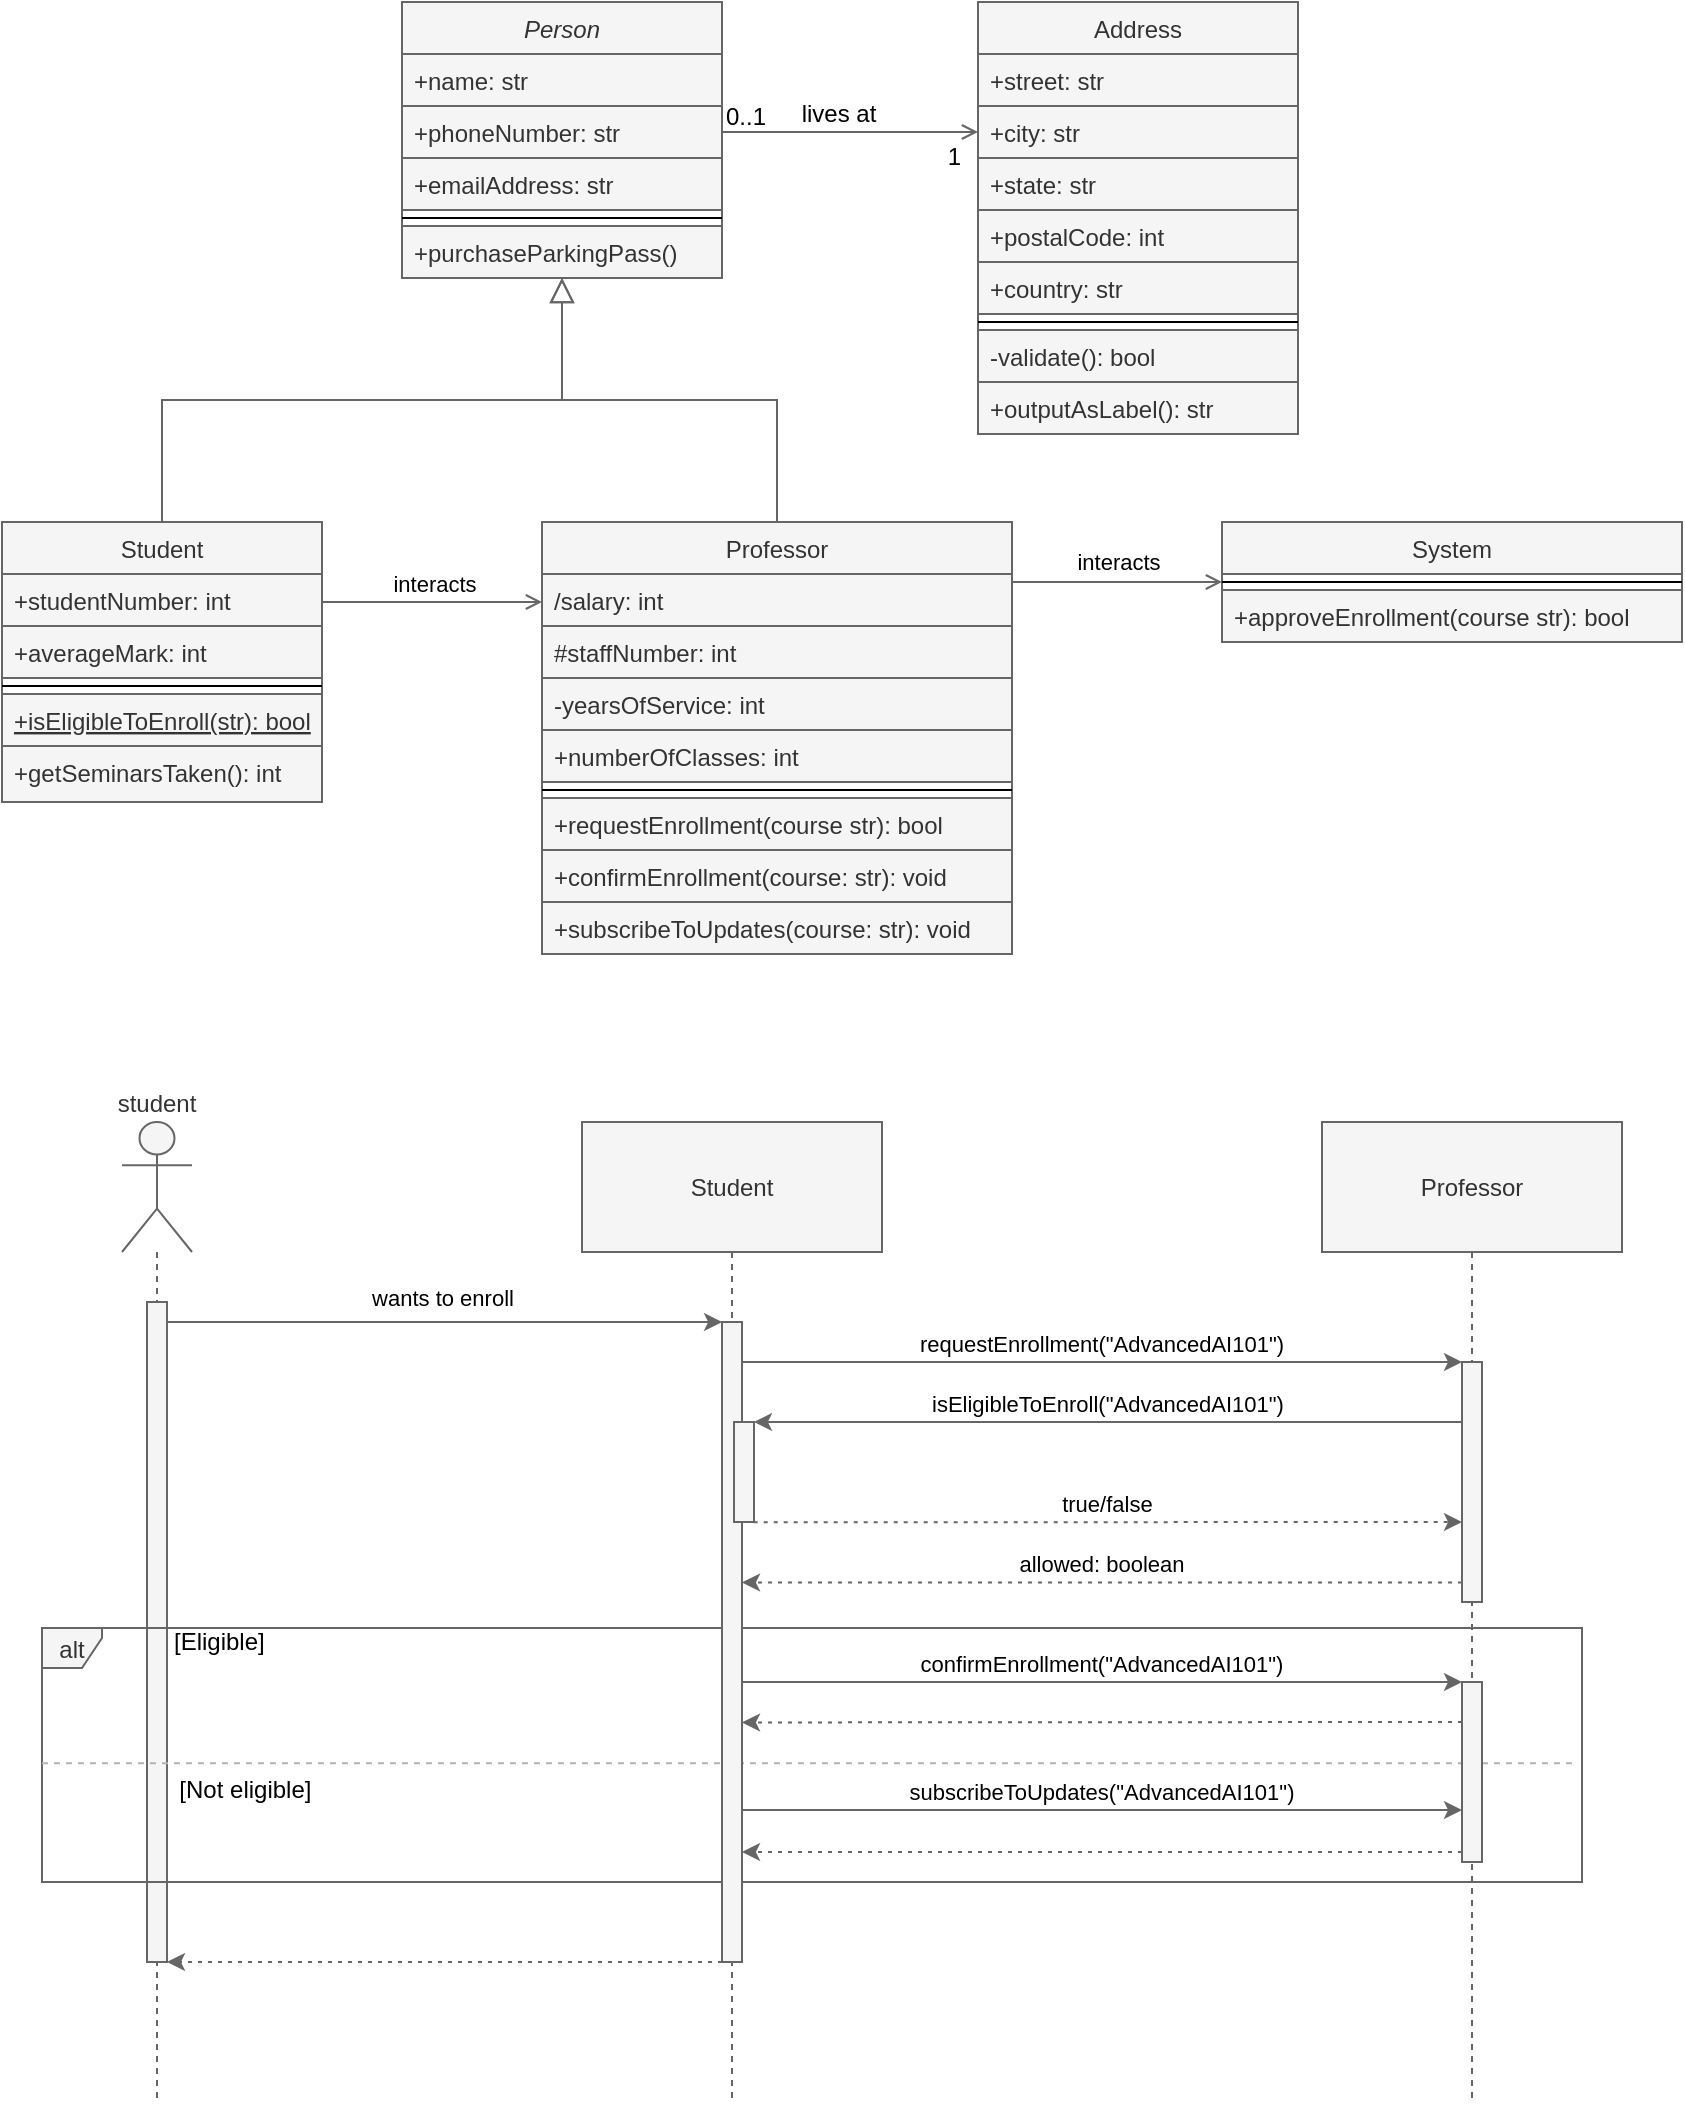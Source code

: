 <mxfile version="28.0.6">
  <diagram name="Page-1" id="hA5EhwlokRMzZ5kNL8Si">
    <mxGraphModel dx="1425" dy="833" grid="1" gridSize="10" guides="1" tooltips="1" connect="1" arrows="1" fold="1" page="1" pageScale="1" pageWidth="850" pageHeight="1100" math="0" shadow="0">
      <root>
        <UserObject label="" customAnimation="" id="0">
          <mxCell />
        </UserObject>
        <mxCell id="1" parent="0" />
        <mxCell id="I_AdbzGn9Q0q4DHOUhhW-22" value="SqD" style="" parent="0" />
        <mxCell id="_0e_HGupx2ryaP7_1tBM-22" value="" style="group;fillColor=none;" parent="I_AdbzGn9Q0q4DHOUhhW-22" vertex="1" connectable="0">
          <mxGeometry x="150" y="590" width="790" height="490" as="geometry" />
        </mxCell>
        <mxCell id="_0e_HGupx2ryaP7_1tBM-23" value="student" style="shape=umlLifeline;perimeter=lifelinePerimeter;whiteSpace=wrap;container=1;dropTarget=0;collapsible=0;recursiveResize=0;outlineConnect=0;portConstraint=eastwest;newEdgeStyle={&quot;edgeStyle&quot;:&quot;elbowEdgeStyle&quot;,&quot;elbow&quot;:&quot;vertical&quot;,&quot;curved&quot;:0,&quot;rounded&quot;:0};participant=umlActor;verticalAlign=bottom;labelPosition=center;verticalLabelPosition=top;align=center;size=65;fillColor=#f5f5f5;fontColor=#333333;strokeColor=#666666;" parent="_0e_HGupx2ryaP7_1tBM-22" vertex="1">
          <mxGeometry x="40" width="35" height="490" as="geometry" />
        </mxCell>
        <mxCell id="_0e_HGupx2ryaP7_1tBM-24" value="" style="points=[];perimeter=orthogonalPerimeter;outlineConnect=0;targetShapes=umlLifeline;portConstraint=eastwest;newEdgeStyle={&quot;edgeStyle&quot;:&quot;elbowEdgeStyle&quot;,&quot;elbow&quot;:&quot;vertical&quot;,&quot;curved&quot;:0,&quot;rounded&quot;:0}" parent="_0e_HGupx2ryaP7_1tBM-23" vertex="1">
          <mxGeometry x="12.5" width="10" as="geometry" />
        </mxCell>
        <mxCell id="_0e_HGupx2ryaP7_1tBM-25" value="" style="points=[];perimeter=orthogonalPerimeter;outlineConnect=0;targetShapes=umlLifeline;portConstraint=eastwest;newEdgeStyle={&quot;edgeStyle&quot;:&quot;elbowEdgeStyle&quot;,&quot;elbow&quot;:&quot;vertical&quot;,&quot;curved&quot;:0,&quot;rounded&quot;:0};fillColor=#f5f5f5;fontColor=#333333;strokeColor=#666666;" parent="_0e_HGupx2ryaP7_1tBM-23" vertex="1">
          <mxGeometry x="12.5" y="90" width="10" height="330" as="geometry" />
        </mxCell>
        <mxCell id="_0e_HGupx2ryaP7_1tBM-26" value="Professor" style="shape=umlLifeline;perimeter=lifelinePerimeter;whiteSpace=wrap;container=1;dropTarget=0;collapsible=0;recursiveResize=0;outlineConnect=0;portConstraint=eastwest;newEdgeStyle={&quot;edgeStyle&quot;:&quot;elbowEdgeStyle&quot;,&quot;elbow&quot;:&quot;vertical&quot;,&quot;curved&quot;:0,&quot;rounded&quot;:0};size=65;fillColor=#f5f5f5;fontColor=#333333;strokeColor=#666666;" parent="_0e_HGupx2ryaP7_1tBM-22" vertex="1">
          <mxGeometry x="640" width="150" height="490" as="geometry" />
        </mxCell>
        <mxCell id="_0e_HGupx2ryaP7_1tBM-27" value="" style="points=[];perimeter=orthogonalPerimeter;outlineConnect=0;targetShapes=umlLifeline;portConstraint=eastwest;newEdgeStyle={&quot;edgeStyle&quot;:&quot;elbowEdgeStyle&quot;,&quot;elbow&quot;:&quot;vertical&quot;,&quot;curved&quot;:0,&quot;rounded&quot;:0};fillColor=#f5f5f5;fontColor=#333333;strokeColor=#666666;" parent="_0e_HGupx2ryaP7_1tBM-26" vertex="1">
          <mxGeometry x="70" y="120" width="10" height="120" as="geometry" />
        </mxCell>
        <mxCell id="_0e_HGupx2ryaP7_1tBM-28" value="requestEnrollment(&quot;AdvancedAI101&quot;)" style="verticalAlign=bottom;edgeStyle=elbowEdgeStyle;elbow=vertical;curved=0;rounded=0;endArrow=classic;fillColor=#f5f5f5;strokeColor=#666666;entryX=0.023;entryY=0;entryDx=0;entryDy=0;entryPerimeter=0;endFill=1;" parent="_0e_HGupx2ryaP7_1tBM-22" source="_0e_HGupx2ryaP7_1tBM-37" target="_0e_HGupx2ryaP7_1tBM-27" edge="1">
          <mxGeometry relative="1" as="geometry">
            <Array as="points">
              <mxPoint x="710" y="120" />
            </Array>
            <mxPoint x="350" y="120" as="sourcePoint" />
            <mxPoint x="710" y="120" as="targetPoint" />
          </mxGeometry>
        </mxCell>
        <mxCell id="_0e_HGupx2ryaP7_1tBM-29" value="isEligibleToEnroll(&quot;AdvancedAI101&quot;)" style="verticalAlign=bottom;edgeStyle=elbowEdgeStyle;elbow=vertical;curved=0;rounded=0;endArrow=classic;fillColor=#f5f5f5;strokeColor=#666666;entryX=0.998;entryY=0;entryDx=0;entryDy=0;entryPerimeter=0;endFill=1;" parent="_0e_HGupx2ryaP7_1tBM-22" source="_0e_HGupx2ryaP7_1tBM-27" target="_0e_HGupx2ryaP7_1tBM-38" edge="1">
          <mxGeometry relative="1" as="geometry">
            <Array as="points">
              <mxPoint x="710" y="150" />
            </Array>
            <mxPoint x="803" y="150" as="sourcePoint" />
            <mxPoint x="356" y="150" as="targetPoint" />
          </mxGeometry>
        </mxCell>
        <mxCell id="_0e_HGupx2ryaP7_1tBM-30" value="true/false" style="verticalAlign=bottom;edgeStyle=elbowEdgeStyle;elbow=vertical;curved=0;rounded=0;dashed=1;dashPattern=2 3;endArrow=classic;fillColor=#f5f5f5;strokeColor=#666666;exitX=0.985;exitY=1.003;exitDx=0;exitDy=0;exitPerimeter=0;endFill=1;" parent="_0e_HGupx2ryaP7_1tBM-22" source="_0e_HGupx2ryaP7_1tBM-38" target="_0e_HGupx2ryaP7_1tBM-27" edge="1">
          <mxGeometry relative="1" as="geometry">
            <Array as="points">
              <mxPoint x="670" y="200" />
            </Array>
            <mxPoint x="345.247" y="202" as="sourcePoint" />
            <mxPoint x="710" y="200" as="targetPoint" />
          </mxGeometry>
        </mxCell>
        <mxCell id="_0e_HGupx2ryaP7_1tBM-31" value="allowed: boolean" style="verticalAlign=bottom;edgeStyle=elbowEdgeStyle;elbow=vertical;curved=0;rounded=0;dashed=1;dashPattern=2 3;endArrow=classic;fillColor=#f5f5f5;strokeColor=#666666;endFill=1;" parent="_0e_HGupx2ryaP7_1tBM-22" source="_0e_HGupx2ryaP7_1tBM-27" target="_0e_HGupx2ryaP7_1tBM-37" edge="1">
          <mxGeometry relative="1" as="geometry">
            <Array as="points">
              <mxPoint x="647.64" y="230.22" />
            </Array>
            <mxPoint x="350.0" y="230.001" as="targetPoint" />
            <mxPoint x="709.64" y="230.22" as="sourcePoint" />
          </mxGeometry>
        </mxCell>
        <mxCell id="_0e_HGupx2ryaP7_1tBM-33" value="alt" style="shape=umlFrame;pointerEvents=0;dropTarget=0;strokeColor=#666666;height=20;width=30;fillColor=#f5f5f5;fontColor=#333333;" parent="_0e_HGupx2ryaP7_1tBM-22" vertex="1">
          <mxGeometry y="253" width="770" height="127" as="geometry" />
        </mxCell>
        <mxCell id="_0e_HGupx2ryaP7_1tBM-34" value="[Eligible]" style="text;strokeColor=none;fillColor=none;align=left;verticalAlign=middle;whiteSpace=wrap;" parent="_0e_HGupx2ryaP7_1tBM-33" vertex="1">
          <mxGeometry x="64.167" width="705.833" height="13.656" as="geometry" />
        </mxCell>
        <mxCell id="_0e_HGupx2ryaP7_1tBM-35" value="                    [Not eligible]" style="shape=line;dashed=1;whiteSpace=wrap;verticalAlign=top;labelPosition=center;verticalLabelPosition=middle;align=left;strokeColor=#B3B3B3;" parent="_0e_HGupx2ryaP7_1tBM-33" vertex="1">
          <mxGeometry y="66.91" width="766" height="1.37" as="geometry" />
        </mxCell>
        <mxCell id="_0e_HGupx2ryaP7_1tBM-36" value="Student" style="shape=umlLifeline;perimeter=lifelinePerimeter;whiteSpace=wrap;container=1;dropTarget=0;collapsible=0;recursiveResize=0;outlineConnect=0;portConstraint=eastwest;newEdgeStyle={&quot;edgeStyle&quot;:&quot;elbowEdgeStyle&quot;,&quot;elbow&quot;:&quot;vertical&quot;,&quot;curved&quot;:0,&quot;rounded&quot;:0};size=65;fillColor=#f5f5f5;fontColor=#333333;strokeColor=#666666;" parent="_0e_HGupx2ryaP7_1tBM-22" vertex="1">
          <mxGeometry x="270" width="150" height="490" as="geometry" />
        </mxCell>
        <mxCell id="_0e_HGupx2ryaP7_1tBM-37" value="" style="points=[];perimeter=orthogonalPerimeter;outlineConnect=0;targetShapes=umlLifeline;portConstraint=eastwest;newEdgeStyle={&quot;edgeStyle&quot;:&quot;elbowEdgeStyle&quot;,&quot;elbow&quot;:&quot;vertical&quot;,&quot;curved&quot;:0,&quot;rounded&quot;:0};fillColor=#f5f5f5;fontColor=#333333;strokeColor=#666666;" parent="_0e_HGupx2ryaP7_1tBM-36" vertex="1">
          <mxGeometry x="70" y="100" width="10" height="320" as="geometry" />
        </mxCell>
        <mxCell id="_0e_HGupx2ryaP7_1tBM-38" value="" style="points=[];perimeter=orthogonalPerimeter;outlineConnect=0;targetShapes=umlLifeline;portConstraint=eastwest;newEdgeStyle={&quot;edgeStyle&quot;:&quot;elbowEdgeStyle&quot;,&quot;elbow&quot;:&quot;vertical&quot;,&quot;curved&quot;:0,&quot;rounded&quot;:0};fillColor=#f5f5f5;fontColor=#333333;strokeColor=#666666;" parent="_0e_HGupx2ryaP7_1tBM-36" vertex="1">
          <mxGeometry x="76" y="150" width="10" height="50" as="geometry" />
        </mxCell>
        <mxCell id="_0e_HGupx2ryaP7_1tBM-41" value="wants to enroll" style="edgeStyle=elbowEdgeStyle;rounded=0;orthogonalLoop=1;jettySize=auto;html=1;elbow=vertical;curved=0;fillColor=#f5f5f5;strokeColor=#666666;entryX=0.005;entryY=0.001;entryDx=0;entryDy=0;entryPerimeter=0;" parent="_0e_HGupx2ryaP7_1tBM-22" source="_0e_HGupx2ryaP7_1tBM-25" target="_0e_HGupx2ryaP7_1tBM-37" edge="1">
          <mxGeometry x="-0.009" y="12" relative="1" as="geometry">
            <mxPoint x="62.5" y="100" as="sourcePoint" />
            <mxPoint x="339.94" y="100.283" as="targetPoint" />
            <mxPoint as="offset" />
            <Array as="points">
              <mxPoint x="340" y="100" />
            </Array>
          </mxGeometry>
        </mxCell>
        <mxCell id="XX-iEoJ0HZW9s2SNBG-t-2" value="confirmEnrollment(&quot;AdvancedAI101&quot;)" style="verticalAlign=bottom;edgeStyle=elbowEdgeStyle;elbow=vertical;curved=0;rounded=0;endArrow=classic;fillColor=#f5f5f5;strokeColor=#666666;endFill=1;" parent="_0e_HGupx2ryaP7_1tBM-22" source="_0e_HGupx2ryaP7_1tBM-37" edge="1">
          <mxGeometry relative="1" as="geometry">
            <Array as="points">
              <mxPoint x="710" y="280" />
            </Array>
            <mxPoint x="350" y="275" as="sourcePoint" />
            <mxPoint x="710" y="280" as="targetPoint" />
          </mxGeometry>
        </mxCell>
        <mxCell id="XX-iEoJ0HZW9s2SNBG-t-3" value="&#xa;" style="verticalAlign=bottom;edgeStyle=elbowEdgeStyle;elbow=vertical;curved=0;rounded=0;dashed=1;dashPattern=2 3;endArrow=classic;fillColor=#f5f5f5;strokeColor=#666666;endFill=1;" parent="_0e_HGupx2ryaP7_1tBM-22" edge="1">
          <mxGeometry relative="1" as="geometry">
            <Array as="points">
              <mxPoint x="647.64" y="300.22" />
            </Array>
            <mxPoint x="350" y="300" as="targetPoint" />
            <mxPoint x="710" y="300" as="sourcePoint" />
          </mxGeometry>
        </mxCell>
        <mxCell id="XX-iEoJ0HZW9s2SNBG-t-5" value="subscribeToUpdates(&quot;AdvancedAI101&quot;)" style="verticalAlign=bottom;edgeStyle=elbowEdgeStyle;elbow=vertical;curved=0;rounded=0;endArrow=classic;fillColor=#f5f5f5;strokeColor=#666666;endFill=1;" parent="_0e_HGupx2ryaP7_1tBM-22" edge="1">
          <mxGeometry relative="1" as="geometry">
            <Array as="points" />
            <mxPoint x="350" y="344" as="sourcePoint" />
            <mxPoint x="710" y="344.2" as="targetPoint" />
          </mxGeometry>
        </mxCell>
        <mxCell id="XX-iEoJ0HZW9s2SNBG-t-6" value="&#xa;" style="verticalAlign=bottom;edgeStyle=elbowEdgeStyle;elbow=vertical;curved=0;rounded=0;dashed=1;dashPattern=2 3;endArrow=classic;fillColor=#f5f5f5;strokeColor=#666666;endFill=1;" parent="_0e_HGupx2ryaP7_1tBM-22" source="XX-iEoJ0HZW9s2SNBG-t-9" edge="1">
          <mxGeometry relative="1" as="geometry">
            <Array as="points">
              <mxPoint x="700" y="365" />
            </Array>
            <mxPoint x="350" y="365.11" as="targetPoint" />
            <mxPoint x="715" y="264.89" as="sourcePoint" />
          </mxGeometry>
        </mxCell>
        <mxCell id="XX-iEoJ0HZW9s2SNBG-t-8" value="&#xa;" style="verticalAlign=bottom;edgeStyle=elbowEdgeStyle;elbow=vertical;curved=0;rounded=0;dashed=1;dashPattern=2 3;endArrow=classic;fillColor=#f5f5f5;strokeColor=#666666;endFill=1;" parent="_0e_HGupx2ryaP7_1tBM-22" edge="1">
          <mxGeometry relative="1" as="geometry">
            <Array as="points" />
            <mxPoint x="62.5" y="420.333" as="targetPoint" />
            <mxPoint x="340" y="420" as="sourcePoint" />
          </mxGeometry>
        </mxCell>
        <mxCell id="XX-iEoJ0HZW9s2SNBG-t-9" value="" style="points=[];perimeter=orthogonalPerimeter;outlineConnect=0;targetShapes=umlLifeline;portConstraint=eastwest;newEdgeStyle={&quot;edgeStyle&quot;:&quot;elbowEdgeStyle&quot;,&quot;elbow&quot;:&quot;vertical&quot;,&quot;curved&quot;:0,&quot;rounded&quot;:0};fillColor=#f5f5f5;fontColor=#333333;strokeColor=#666666;" parent="_0e_HGupx2ryaP7_1tBM-22" vertex="1">
          <mxGeometry x="710" y="280" width="10" height="90" as="geometry" />
        </mxCell>
        <mxCell id="79mV_z3nXGvTlv3c_QOG-1" value="CD" style="" parent="0" />
        <mxCell id="79mV_z3nXGvTlv3c_QOG-2" value="Person" style="swimlane;fontStyle=2;align=center;verticalAlign=top;childLayout=stackLayout;horizontal=1;startSize=26;horizontalStack=0;resizeParent=1;resizeLast=0;collapsible=1;marginBottom=0;rounded=0;shadow=0;strokeWidth=1;editable=1;movable=1;resizable=1;rotatable=1;deletable=1;locked=0;connectable=1;fillColor=#f5f5f5;fontColor=#333333;strokeColor=#666666;" parent="79mV_z3nXGvTlv3c_QOG-1" vertex="1">
          <mxGeometry x="330" y="30" width="160" height="138" as="geometry">
            <mxRectangle x="230" y="140" width="160" height="26" as="alternateBounds" />
          </mxGeometry>
        </mxCell>
        <mxCell id="79mV_z3nXGvTlv3c_QOG-3" value="+name: str" style="text;align=left;verticalAlign=top;spacingLeft=4;spacingRight=4;overflow=hidden;rotatable=1;points=[[0,0.5],[1,0.5]];portConstraint=eastwest;editable=1;movable=1;resizable=1;deletable=1;locked=0;connectable=1;fontStyle=0;fillColor=#f5f5f5;fontColor=#333333;strokeColor=#666666;" parent="79mV_z3nXGvTlv3c_QOG-2" vertex="1">
          <mxGeometry y="26" width="160" height="26" as="geometry" />
        </mxCell>
        <mxCell id="79mV_z3nXGvTlv3c_QOG-4" value="+phoneNumber: str" style="text;align=left;verticalAlign=top;spacingLeft=4;spacingRight=4;overflow=hidden;rotatable=1;points=[[0,0.5],[1,0.5]];portConstraint=eastwest;rounded=0;shadow=0;html=0;editable=1;movable=1;resizable=1;deletable=1;locked=0;connectable=1;fontStyle=0;fillColor=#f5f5f5;fontColor=#333333;strokeColor=#666666;" parent="79mV_z3nXGvTlv3c_QOG-2" vertex="1">
          <mxGeometry y="52" width="160" height="26" as="geometry" />
        </mxCell>
        <mxCell id="79mV_z3nXGvTlv3c_QOG-5" value="+emailAddress: str" style="text;align=left;verticalAlign=top;spacingLeft=4;spacingRight=4;overflow=hidden;rotatable=1;points=[[0,0.5],[1,0.5]];portConstraint=eastwest;rounded=0;shadow=0;html=0;editable=1;movable=1;resizable=1;deletable=1;locked=0;connectable=1;fontStyle=0;fillColor=#f5f5f5;fontColor=#333333;strokeColor=#666666;" parent="79mV_z3nXGvTlv3c_QOG-2" vertex="1">
          <mxGeometry y="78" width="160" height="26" as="geometry" />
        </mxCell>
        <mxCell id="79mV_z3nXGvTlv3c_QOG-6" value="" style="line;html=1;strokeWidth=1;align=left;verticalAlign=middle;spacingTop=-1;spacingLeft=3;spacingRight=3;rotatable=1;labelPosition=right;points=[];portConstraint=eastwest;editable=1;movable=1;resizable=1;deletable=1;locked=0;connectable=1;fontStyle=0" parent="79mV_z3nXGvTlv3c_QOG-2" vertex="1">
          <mxGeometry y="104" width="160" height="8" as="geometry" />
        </mxCell>
        <mxCell id="79mV_z3nXGvTlv3c_QOG-7" value="+purchaseParkingPass()" style="text;align=left;verticalAlign=top;spacingLeft=4;spacingRight=4;overflow=hidden;rotatable=1;points=[[0,0.5],[1,0.5]];portConstraint=eastwest;editable=1;movable=1;resizable=1;deletable=1;locked=0;connectable=1;fontStyle=0;fillColor=#f5f5f5;fontColor=#333333;strokeColor=#666666;" parent="79mV_z3nXGvTlv3c_QOG-2" vertex="1">
          <mxGeometry y="112" width="160" height="26" as="geometry" />
        </mxCell>
        <mxCell id="URlknNFkNfokDr_kQemO-2" value="interacts" style="edgeStyle=orthogonalEdgeStyle;rounded=0;orthogonalLoop=1;jettySize=auto;html=1;exitX=0.994;exitY=0.115;exitDx=0;exitDy=0;exitPerimeter=0;strokeColor=#666666;endArrow=open;endFill=0;" parent="79mV_z3nXGvTlv3c_QOG-1" edge="1">
          <mxGeometry x="0.053" y="9" relative="1" as="geometry">
            <mxPoint x="289.04" y="327" as="sourcePoint" />
            <mxPoint x="400" y="330" as="targetPoint" />
            <Array as="points">
              <mxPoint x="290" y="329.01" />
            </Array>
            <mxPoint as="offset" />
          </mxGeometry>
        </mxCell>
        <mxCell id="79mV_z3nXGvTlv3c_QOG-8" value="Student" style="swimlane;fontStyle=0;align=center;verticalAlign=top;childLayout=stackLayout;horizontal=1;startSize=26;horizontalStack=0;resizeParent=1;resizeLast=0;collapsible=1;marginBottom=0;rounded=0;shadow=0;strokeWidth=1;editable=1;movable=1;resizable=1;rotatable=1;deletable=1;locked=0;connectable=1;fillColor=#f5f5f5;fontColor=#333333;strokeColor=#666666;" parent="79mV_z3nXGvTlv3c_QOG-1" vertex="1">
          <mxGeometry x="130" y="290" width="160" height="140" as="geometry">
            <mxRectangle x="130" y="380" width="160" height="26" as="alternateBounds" />
          </mxGeometry>
        </mxCell>
        <mxCell id="79mV_z3nXGvTlv3c_QOG-9" value="+studentNumber: int" style="text;align=left;verticalAlign=top;spacingLeft=4;spacingRight=4;overflow=hidden;rotatable=1;points=[[0,0.5],[1,0.5]];portConstraint=eastwest;fontStyle=0;editable=1;movable=1;resizable=1;deletable=1;locked=0;connectable=1;fillColor=#f5f5f5;fontColor=#333333;strokeColor=#666666;" parent="79mV_z3nXGvTlv3c_QOG-8" vertex="1">
          <mxGeometry y="26" width="160" height="26" as="geometry" />
        </mxCell>
        <mxCell id="79mV_z3nXGvTlv3c_QOG-10" value="+averageMark: int" style="text;align=left;verticalAlign=top;spacingLeft=4;spacingRight=4;overflow=hidden;rotatable=1;points=[[0,0.5],[1,0.5]];portConstraint=eastwest;rounded=0;shadow=0;html=0;editable=1;movable=1;resizable=1;deletable=1;locked=0;connectable=1;fontStyle=0;fillColor=#f5f5f5;fontColor=#333333;strokeColor=#666666;" parent="79mV_z3nXGvTlv3c_QOG-8" vertex="1">
          <mxGeometry y="52" width="160" height="26" as="geometry" />
        </mxCell>
        <mxCell id="79mV_z3nXGvTlv3c_QOG-11" value="" style="line;html=1;strokeWidth=1;align=left;verticalAlign=middle;spacingTop=-1;spacingLeft=3;spacingRight=3;rotatable=1;labelPosition=right;points=[];portConstraint=eastwest;editable=1;movable=1;resizable=1;deletable=1;locked=0;connectable=1;fontStyle=0" parent="79mV_z3nXGvTlv3c_QOG-8" vertex="1">
          <mxGeometry y="78" width="160" height="8" as="geometry" />
        </mxCell>
        <mxCell id="79mV_z3nXGvTlv3c_QOG-12" value="+isEligibleToEnroll(str): bool" style="text;align=left;verticalAlign=top;spacingLeft=4;spacingRight=4;overflow=hidden;rotatable=1;points=[[0,0.5],[1,0.5]];portConstraint=eastwest;fontStyle=4;editable=1;movable=1;resizable=1;deletable=1;locked=0;connectable=1;fillColor=#f5f5f5;fontColor=#333333;strokeColor=#666666;" parent="79mV_z3nXGvTlv3c_QOG-8" vertex="1">
          <mxGeometry y="86" width="160" height="26" as="geometry" />
        </mxCell>
        <mxCell id="79mV_z3nXGvTlv3c_QOG-13" value="+getSeminarsTaken(): int&#xa;" style="text;align=left;verticalAlign=top;spacingLeft=4;spacingRight=4;overflow=hidden;rotatable=1;points=[[0,0.5],[1,0.5]];portConstraint=eastwest;editable=1;movable=1;resizable=1;deletable=1;locked=0;connectable=1;fontStyle=0;fillColor=#f5f5f5;fontColor=#333333;strokeColor=#666666;" parent="79mV_z3nXGvTlv3c_QOG-8" vertex="1">
          <mxGeometry y="112" width="160" height="28" as="geometry" />
        </mxCell>
        <mxCell id="79mV_z3nXGvTlv3c_QOG-15" value="" style="endArrow=block;endSize=10;endFill=0;shadow=0;strokeWidth=1;rounded=0;edgeStyle=elbowEdgeStyle;elbow=vertical;editable=1;movable=1;resizable=1;rotatable=1;deletable=1;locked=0;connectable=1;fontStyle=0;fillColor=#f5f5f5;strokeColor=#666666;" parent="79mV_z3nXGvTlv3c_QOG-1" source="79mV_z3nXGvTlv3c_QOG-8" target="79mV_z3nXGvTlv3c_QOG-2" edge="1">
          <mxGeometry width="160" relative="1" as="geometry">
            <mxPoint x="310" y="113" as="sourcePoint" />
            <mxPoint x="310" y="113" as="targetPoint" />
          </mxGeometry>
        </mxCell>
        <mxCell id="79mV_z3nXGvTlv3c_QOG-16" value="interacts" style="edgeStyle=orthogonalEdgeStyle;rounded=0;orthogonalLoop=1;jettySize=auto;html=1;entryX=0;entryY=0.5;entryDx=0;entryDy=0;endArrow=open;endFill=0;strokeColor=#666666;" parent="79mV_z3nXGvTlv3c_QOG-1" source="79mV_z3nXGvTlv3c_QOG-17" target="79mV_z3nXGvTlv3c_QOG-38" edge="1">
          <mxGeometry y="10" relative="1" as="geometry">
            <Array as="points">
              <mxPoint x="670" y="320" />
              <mxPoint x="670" y="320" />
            </Array>
            <mxPoint as="offset" />
          </mxGeometry>
        </mxCell>
        <mxCell id="79mV_z3nXGvTlv3c_QOG-17" value="Professor" style="swimlane;fontStyle=0;align=center;verticalAlign=top;childLayout=stackLayout;horizontal=1;startSize=26;horizontalStack=0;resizeParent=1;resizeLast=0;collapsible=1;marginBottom=0;rounded=0;shadow=0;strokeWidth=1;editable=1;movable=1;resizable=1;rotatable=1;deletable=1;locked=0;connectable=1;fillColor=#f5f5f5;fontColor=#333333;strokeColor=#666666;" parent="79mV_z3nXGvTlv3c_QOG-1" vertex="1">
          <mxGeometry x="400" y="290" width="235" height="216" as="geometry">
            <mxRectangle x="340" y="380" width="170" height="26" as="alternateBounds" />
          </mxGeometry>
        </mxCell>
        <mxCell id="79mV_z3nXGvTlv3c_QOG-18" value="/salary: int" style="text;align=left;verticalAlign=top;spacingLeft=4;spacingRight=4;overflow=hidden;rotatable=1;points=[[0,0.5],[1,0.5]];portConstraint=eastwest;editable=1;movable=1;resizable=1;deletable=1;locked=0;connectable=1;fontStyle=0;fillColor=#f5f5f5;fontColor=#333333;strokeColor=#666666;" parent="79mV_z3nXGvTlv3c_QOG-17" vertex="1">
          <mxGeometry y="26" width="235" height="26" as="geometry" />
        </mxCell>
        <mxCell id="79mV_z3nXGvTlv3c_QOG-19" value="#staffNumber: int" style="text;align=left;verticalAlign=top;spacingLeft=4;spacingRight=4;overflow=hidden;rotatable=1;points=[[0,0.5],[1,0.5]];portConstraint=eastwest;editable=1;movable=1;resizable=1;deletable=1;locked=0;connectable=1;fontStyle=0;fillColor=#f5f5f5;fontColor=#333333;strokeColor=#666666;" parent="79mV_z3nXGvTlv3c_QOG-17" vertex="1">
          <mxGeometry y="52" width="235" height="26" as="geometry" />
        </mxCell>
        <mxCell id="79mV_z3nXGvTlv3c_QOG-20" value="-yearsOfService: int" style="text;align=left;verticalAlign=top;spacingLeft=4;spacingRight=4;overflow=hidden;rotatable=1;points=[[0,0.5],[1,0.5]];portConstraint=eastwest;editable=1;movable=1;resizable=1;deletable=1;locked=0;connectable=1;fontStyle=0;fillColor=#f5f5f5;fontColor=#333333;strokeColor=#666666;" parent="79mV_z3nXGvTlv3c_QOG-17" vertex="1">
          <mxGeometry y="78" width="235" height="26" as="geometry" />
        </mxCell>
        <mxCell id="79mV_z3nXGvTlv3c_QOG-21" value="+numberOfClasses: int" style="text;align=left;verticalAlign=top;spacingLeft=4;spacingRight=4;overflow=hidden;rotatable=1;points=[[0,0.5],[1,0.5]];portConstraint=eastwest;editable=1;movable=1;resizable=1;deletable=1;locked=0;connectable=1;fontStyle=0;fillColor=#f5f5f5;fontColor=#333333;strokeColor=#666666;" parent="79mV_z3nXGvTlv3c_QOG-17" vertex="1">
          <mxGeometry y="104" width="235" height="26" as="geometry" />
        </mxCell>
        <mxCell id="79mV_z3nXGvTlv3c_QOG-22" value="" style="line;html=1;strokeWidth=1;align=left;verticalAlign=middle;spacingTop=-1;spacingLeft=3;spacingRight=3;rotatable=1;labelPosition=right;points=[];portConstraint=eastwest;editable=1;movable=1;resizable=1;deletable=1;locked=0;connectable=1;fontStyle=0" parent="79mV_z3nXGvTlv3c_QOG-17" vertex="1">
          <mxGeometry y="130" width="235" height="8" as="geometry" />
        </mxCell>
        <mxCell id="79mV_z3nXGvTlv3c_QOG-14" value="+requestEnrollment(course str): bool" style="text;align=left;verticalAlign=top;spacingLeft=4;spacingRight=4;overflow=hidden;rotatable=1;points=[[0,0.5],[1,0.5]];portConstraint=eastwest;editable=1;movable=1;resizable=1;deletable=1;locked=0;connectable=1;fontStyle=0;fillColor=#f5f5f5;fontColor=#333333;strokeColor=#666666;" parent="79mV_z3nXGvTlv3c_QOG-17" vertex="1">
          <mxGeometry y="138" width="235" height="26" as="geometry" />
        </mxCell>
        <mxCell id="79mV_z3nXGvTlv3c_QOG-23a" value="+confirmEnrollment(course: str): void" style="text;align=left;verticalAlign=top;spacingLeft=4;spacingRight=4;overflow=hidden;rotatable=1;points=[[0,0.5],[1,0.5]];portConstraint=eastwest;editable=1;movable=1;resizable=1;deletable=1;locked=0;connectable=1;fontStyle=0;fillColor=#f5f5f5;fontColor=#333333;strokeColor=#666666;" vertex="1" parent="79mV_z3nXGvTlv3c_QOG-17">
          <mxGeometry y="164" width="235" height="26" as="geometry" />
        </mxCell>
        <mxCell id="79mV_z3nXGvTlv3c_QOG-24a" value="+subscribeToUpdates(course: str): void" style="text;align=left;verticalAlign=top;spacingLeft=4;spacingRight=4;overflow=hidden;rotatable=1;points=[[0,0.5],[1,0.5]];portConstraint=eastwest;editable=1;movable=1;resizable=1;deletable=1;locked=0;connectable=1;fontStyle=0;fillColor=#f5f5f5;fontColor=#333333;strokeColor=#666666;" vertex="1" parent="79mV_z3nXGvTlv3c_QOG-17">
          <mxGeometry y="190" width="235" height="26" as="geometry" />
        </mxCell>
        <mxCell id="79mV_z3nXGvTlv3c_QOG-23" value="" style="endArrow=block;endSize=10;endFill=0;shadow=0;strokeWidth=1;rounded=0;edgeStyle=elbowEdgeStyle;elbow=vertical;editable=1;movable=1;resizable=1;rotatable=1;deletable=1;locked=0;connectable=1;fontStyle=0;fillColor=#f5f5f5;strokeColor=#666666;" parent="79mV_z3nXGvTlv3c_QOG-1" source="79mV_z3nXGvTlv3c_QOG-17" target="79mV_z3nXGvTlv3c_QOG-2" edge="1">
          <mxGeometry width="160" relative="1" as="geometry">
            <mxPoint x="320" y="283" as="sourcePoint" />
            <mxPoint x="420" y="181" as="targetPoint" />
          </mxGeometry>
        </mxCell>
        <mxCell id="79mV_z3nXGvTlv3c_QOG-24" value="Address" style="swimlane;fontStyle=0;align=center;verticalAlign=top;childLayout=stackLayout;horizontal=1;startSize=26;horizontalStack=0;resizeParent=1;resizeLast=0;collapsible=1;marginBottom=0;rounded=0;shadow=0;strokeWidth=1;editable=1;movable=1;resizable=1;rotatable=1;deletable=1;locked=0;connectable=1;fillColor=#f5f5f5;fontColor=#333333;strokeColor=#666666;" parent="79mV_z3nXGvTlv3c_QOG-1" vertex="1">
          <mxGeometry x="618" y="30" width="160" height="216" as="geometry">
            <mxRectangle x="550" y="140" width="160" height="26" as="alternateBounds" />
          </mxGeometry>
        </mxCell>
        <mxCell id="79mV_z3nXGvTlv3c_QOG-25" value="+street: str" style="text;align=left;verticalAlign=top;spacingLeft=4;spacingRight=4;overflow=hidden;rotatable=1;points=[[0,0.5],[1,0.5]];portConstraint=eastwest;editable=1;movable=1;resizable=1;deletable=1;locked=0;connectable=1;fontStyle=0;fillColor=#f5f5f5;fontColor=#333333;strokeColor=#666666;" parent="79mV_z3nXGvTlv3c_QOG-24" vertex="1">
          <mxGeometry y="26" width="160" height="26" as="geometry" />
        </mxCell>
        <mxCell id="79mV_z3nXGvTlv3c_QOG-26" value="+city: str" style="text;align=left;verticalAlign=top;spacingLeft=4;spacingRight=4;overflow=hidden;rotatable=1;points=[[0,0.5],[1,0.5]];portConstraint=eastwest;rounded=0;shadow=0;html=0;editable=1;movable=1;resizable=1;deletable=1;locked=0;connectable=1;fontStyle=0;fillColor=#f5f5f5;fontColor=#333333;strokeColor=#666666;" parent="79mV_z3nXGvTlv3c_QOG-24" vertex="1">
          <mxGeometry y="52" width="160" height="26" as="geometry" />
        </mxCell>
        <mxCell id="79mV_z3nXGvTlv3c_QOG-27" value="+state: str" style="text;align=left;verticalAlign=top;spacingLeft=4;spacingRight=4;overflow=hidden;rotatable=1;points=[[0,0.5],[1,0.5]];portConstraint=eastwest;rounded=0;shadow=0;html=0;editable=1;movable=1;resizable=1;deletable=1;locked=0;connectable=1;fontStyle=0;fillColor=#f5f5f5;fontColor=#333333;strokeColor=#666666;" parent="79mV_z3nXGvTlv3c_QOG-24" vertex="1">
          <mxGeometry y="78" width="160" height="26" as="geometry" />
        </mxCell>
        <mxCell id="79mV_z3nXGvTlv3c_QOG-28" value="+postalCode: int" style="text;align=left;verticalAlign=top;spacingLeft=4;spacingRight=4;overflow=hidden;rotatable=1;points=[[0,0.5],[1,0.5]];portConstraint=eastwest;rounded=0;shadow=0;html=0;editable=1;movable=1;resizable=1;deletable=1;locked=0;connectable=1;fontStyle=0;fillColor=#f5f5f5;fontColor=#333333;strokeColor=#666666;" parent="79mV_z3nXGvTlv3c_QOG-24" vertex="1">
          <mxGeometry y="104" width="160" height="26" as="geometry" />
        </mxCell>
        <mxCell id="79mV_z3nXGvTlv3c_QOG-29" value="+country: str" style="text;align=left;verticalAlign=top;spacingLeft=4;spacingRight=4;overflow=hidden;rotatable=1;points=[[0,0.5],[1,0.5]];portConstraint=eastwest;rounded=0;shadow=0;html=0;editable=1;movable=1;resizable=1;deletable=1;locked=0;connectable=1;fontStyle=0;fillColor=#f5f5f5;fontColor=#333333;strokeColor=#666666;" parent="79mV_z3nXGvTlv3c_QOG-24" vertex="1">
          <mxGeometry y="130" width="160" height="26" as="geometry" />
        </mxCell>
        <mxCell id="79mV_z3nXGvTlv3c_QOG-30" value="" style="line;html=1;strokeWidth=1;align=left;verticalAlign=middle;spacingTop=-1;spacingLeft=3;spacingRight=3;rotatable=1;labelPosition=right;points=[];portConstraint=eastwest;editable=1;movable=1;resizable=1;deletable=1;locked=0;connectable=1;fontStyle=0" parent="79mV_z3nXGvTlv3c_QOG-24" vertex="1">
          <mxGeometry y="156" width="160" height="8" as="geometry" />
        </mxCell>
        <mxCell id="79mV_z3nXGvTlv3c_QOG-31" value="-validate(): bool" style="text;align=left;verticalAlign=top;spacingLeft=4;spacingRight=4;overflow=hidden;rotatable=1;points=[[0,0.5],[1,0.5]];portConstraint=eastwest;editable=1;movable=1;resizable=1;deletable=1;locked=0;connectable=1;fontStyle=0;fillColor=#f5f5f5;fontColor=#333333;strokeColor=#666666;" parent="79mV_z3nXGvTlv3c_QOG-24" vertex="1">
          <mxGeometry y="164" width="160" height="26" as="geometry" />
        </mxCell>
        <mxCell id="79mV_z3nXGvTlv3c_QOG-32" value="+outputAsLabel(): str" style="text;align=left;verticalAlign=top;spacingLeft=4;spacingRight=4;overflow=hidden;rotatable=1;points=[[0,0.5],[1,0.5]];portConstraint=eastwest;editable=1;movable=1;resizable=1;deletable=1;locked=0;connectable=1;fontStyle=0;fillColor=#f5f5f5;fontColor=#333333;strokeColor=#666666;" parent="79mV_z3nXGvTlv3c_QOG-24" vertex="1">
          <mxGeometry y="190" width="160" height="26" as="geometry" />
        </mxCell>
        <mxCell id="79mV_z3nXGvTlv3c_QOG-33" value="" style="endArrow=open;shadow=0;strokeWidth=1;rounded=0;endFill=1;edgeStyle=elbowEdgeStyle;elbow=vertical;editable=1;movable=1;resizable=1;rotatable=1;deletable=1;locked=0;connectable=1;fontStyle=0;fillColor=#f5f5f5;strokeColor=#666666;" parent="79mV_z3nXGvTlv3c_QOG-1" source="79mV_z3nXGvTlv3c_QOG-4" target="79mV_z3nXGvTlv3c_QOG-26" edge="1">
          <mxGeometry x="0.5" y="41" relative="1" as="geometry">
            <mxPoint x="490" y="102" as="sourcePoint" />
            <mxPoint x="650" y="102" as="targetPoint" />
            <mxPoint x="-40" y="32" as="offset" />
          </mxGeometry>
        </mxCell>
        <mxCell id="79mV_z3nXGvTlv3c_QOG-34" value="0..1" style="resizable=1;align=left;verticalAlign=bottom;labelBackgroundColor=none;fontSize=12;editable=1;movable=1;rotatable=1;deletable=1;locked=0;connectable=1;fontStyle=0" parent="79mV_z3nXGvTlv3c_QOG-33" connectable="0" vertex="1">
          <mxGeometry x="-1" relative="1" as="geometry">
            <mxPoint y="1" as="offset" />
          </mxGeometry>
        </mxCell>
        <mxCell id="79mV_z3nXGvTlv3c_QOG-35" value="1" style="resizable=1;align=right;verticalAlign=bottom;labelBackgroundColor=none;fontSize=12;editable=1;movable=1;rotatable=1;deletable=1;locked=0;connectable=1;fontStyle=0" parent="79mV_z3nXGvTlv3c_QOG-33" connectable="0" vertex="1">
          <mxGeometry x="1" relative="1" as="geometry">
            <mxPoint x="-7" y="21" as="offset" />
          </mxGeometry>
        </mxCell>
        <mxCell id="79mV_z3nXGvTlv3c_QOG-36" value="lives at" style="text;html=1;resizable=1;points=[];;align=center;verticalAlign=middle;labelBackgroundColor=none;rounded=0;shadow=0;strokeWidth=1;fontSize=12;editable=1;movable=1;rotatable=1;deletable=1;locked=0;connectable=1;fontStyle=0" parent="79mV_z3nXGvTlv3c_QOG-33" vertex="1" connectable="0">
          <mxGeometry x="0.5" y="49" relative="1" as="geometry">
            <mxPoint x="-38" y="40" as="offset" />
          </mxGeometry>
        </mxCell>
        <mxCell id="79mV_z3nXGvTlv3c_QOG-38" value="System" style="swimlane;fontStyle=0;align=center;verticalAlign=top;childLayout=stackLayout;horizontal=1;startSize=26;horizontalStack=0;resizeParent=1;resizeLast=0;collapsible=1;marginBottom=0;rounded=0;shadow=0;strokeWidth=1;editable=1;movable=1;resizable=1;rotatable=1;deletable=1;locked=0;connectable=1;fillColor=#f5f5f5;fontColor=#333333;strokeColor=#666666;" parent="79mV_z3nXGvTlv3c_QOG-1" vertex="1">
          <mxGeometry x="740" y="290" width="230" height="60" as="geometry">
            <mxRectangle x="340" y="380" width="170" height="26" as="alternateBounds" />
          </mxGeometry>
        </mxCell>
        <mxCell id="79mV_z3nXGvTlv3c_QOG-39" value="" style="line;html=1;strokeWidth=1;align=left;verticalAlign=middle;spacingTop=-1;spacingLeft=3;spacingRight=3;rotatable=1;labelPosition=right;points=[];portConstraint=eastwest;editable=1;movable=1;resizable=1;deletable=1;locked=0;connectable=1;fontStyle=0" parent="79mV_z3nXGvTlv3c_QOG-38" vertex="1">
          <mxGeometry y="26" width="230" height="8" as="geometry" />
        </mxCell>
        <mxCell id="79mV_z3nXGvTlv3c_QOG-40" value="+approveEnrollment(course str): bool" style="text;align=left;verticalAlign=top;spacingLeft=4;spacingRight=4;overflow=hidden;rotatable=1;points=[[0,0.5],[1,0.5]];portConstraint=eastwest;editable=1;movable=1;resizable=1;deletable=1;locked=0;connectable=1;fontStyle=0;fillColor=#f5f5f5;fontColor=#333333;strokeColor=#666666;" parent="79mV_z3nXGvTlv3c_QOG-38" vertex="1">
          <mxGeometry y="34" width="230" height="26" as="geometry" />
        </mxCell>
      </root>
    </mxGraphModel>
  </diagram>
</mxfile>
